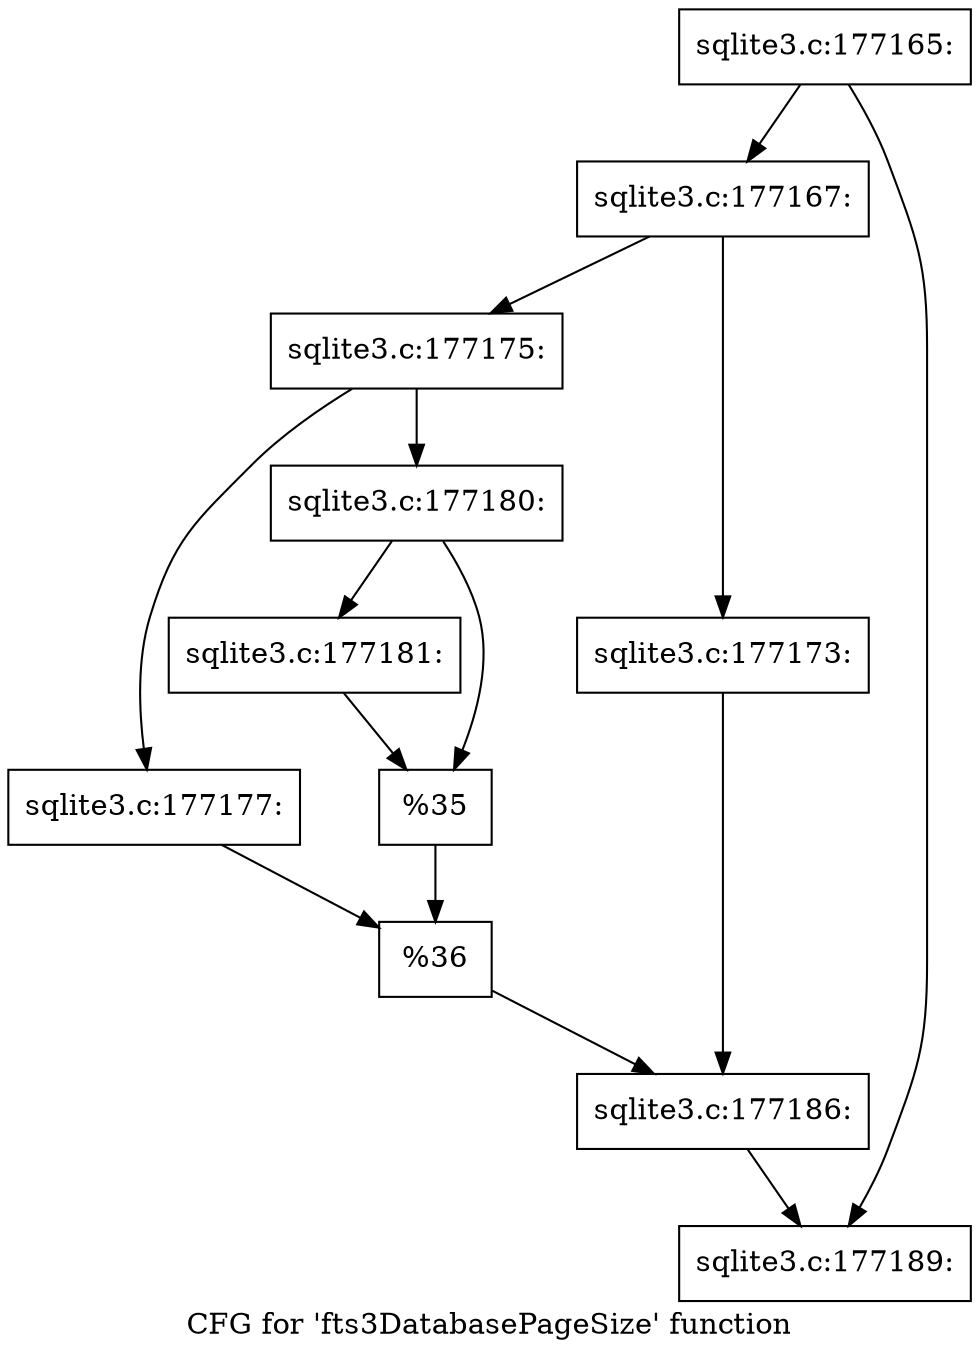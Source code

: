 digraph "CFG for 'fts3DatabasePageSize' function" {
	label="CFG for 'fts3DatabasePageSize' function";

	Node0x55c0fad85760 [shape=record,label="{sqlite3.c:177165:}"];
	Node0x55c0fad85760 -> Node0x55c0fad85bc0;
	Node0x55c0fad85760 -> Node0x55c0fad85c10;
	Node0x55c0fad85bc0 [shape=record,label="{sqlite3.c:177167:}"];
	Node0x55c0fad85bc0 -> Node0x55c0fad88830;
	Node0x55c0fad85bc0 -> Node0x55c0fad88790;
	Node0x55c0fad88790 [shape=record,label="{sqlite3.c:177173:}"];
	Node0x55c0fad88790 -> Node0x55c0fad887e0;
	Node0x55c0fad88830 [shape=record,label="{sqlite3.c:177175:}"];
	Node0x55c0fad88830 -> Node0x55c0fad89150;
	Node0x55c0fad88830 -> Node0x55c0fad89320;
	Node0x55c0fad89150 [shape=record,label="{sqlite3.c:177177:}"];
	Node0x55c0fad89150 -> Node0x55c0fad892d0;
	Node0x55c0fad89320 [shape=record,label="{sqlite3.c:177180:}"];
	Node0x55c0fad89320 -> Node0x55c0fad89f70;
	Node0x55c0fad89320 -> Node0x55c0fad89fc0;
	Node0x55c0fad89f70 [shape=record,label="{sqlite3.c:177181:}"];
	Node0x55c0fad89f70 -> Node0x55c0fad89fc0;
	Node0x55c0fad89fc0 [shape=record,label="{%35}"];
	Node0x55c0fad89fc0 -> Node0x55c0fad892d0;
	Node0x55c0fad892d0 [shape=record,label="{%36}"];
	Node0x55c0fad892d0 -> Node0x55c0fad887e0;
	Node0x55c0fad887e0 [shape=record,label="{sqlite3.c:177186:}"];
	Node0x55c0fad887e0 -> Node0x55c0fad85c10;
	Node0x55c0fad85c10 [shape=record,label="{sqlite3.c:177189:}"];
}
